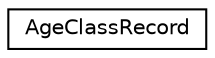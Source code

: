 digraph "Graphical Class Hierarchy"
{
 // LATEX_PDF_SIZE
  edge [fontname="Helvetica",fontsize="10",labelfontname="Helvetica",labelfontsize="10"];
  node [fontname="Helvetica",fontsize="10",shape=record];
  rankdir="LR";
  Node0 [label="AgeClassRecord",height=0.2,width=0.4,color="black", fillcolor="white", style="filled",URL="$classmoja_1_1modules_1_1cbm_1_1AgeClassRecord.html",tooltip=" "];
}
